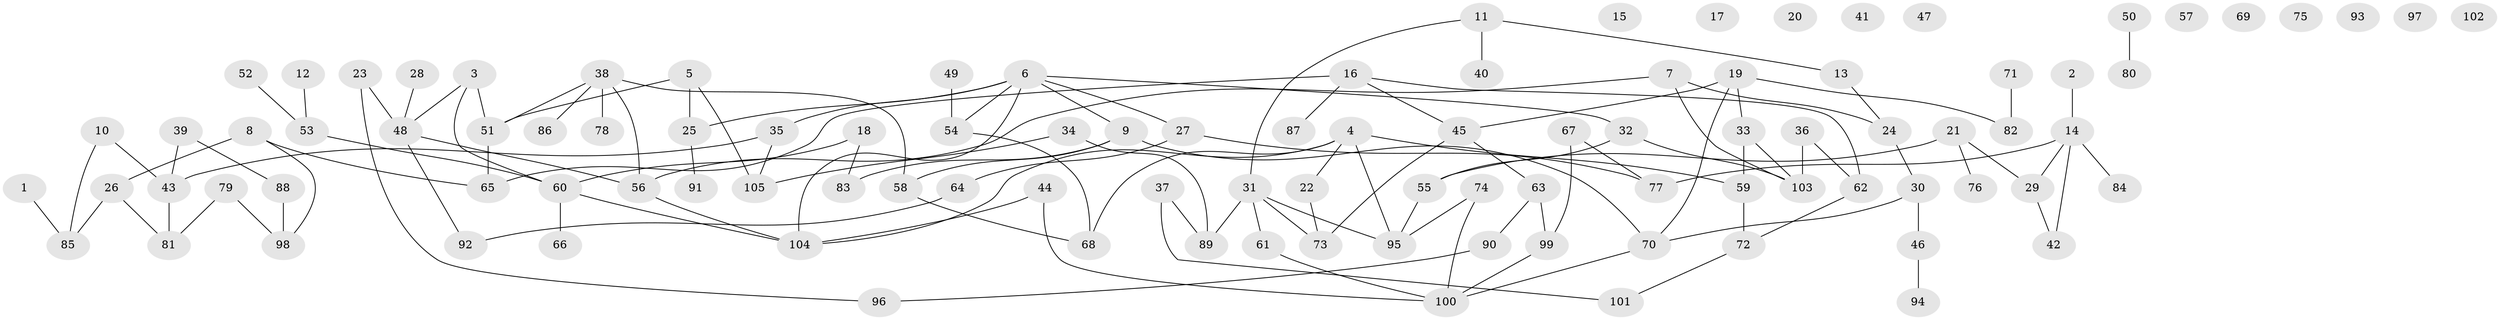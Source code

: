 // Generated by graph-tools (version 1.1) at 2025/49/03/09/25 03:49:11]
// undirected, 105 vertices, 126 edges
graph export_dot {
graph [start="1"]
  node [color=gray90,style=filled];
  1;
  2;
  3;
  4;
  5;
  6;
  7;
  8;
  9;
  10;
  11;
  12;
  13;
  14;
  15;
  16;
  17;
  18;
  19;
  20;
  21;
  22;
  23;
  24;
  25;
  26;
  27;
  28;
  29;
  30;
  31;
  32;
  33;
  34;
  35;
  36;
  37;
  38;
  39;
  40;
  41;
  42;
  43;
  44;
  45;
  46;
  47;
  48;
  49;
  50;
  51;
  52;
  53;
  54;
  55;
  56;
  57;
  58;
  59;
  60;
  61;
  62;
  63;
  64;
  65;
  66;
  67;
  68;
  69;
  70;
  71;
  72;
  73;
  74;
  75;
  76;
  77;
  78;
  79;
  80;
  81;
  82;
  83;
  84;
  85;
  86;
  87;
  88;
  89;
  90;
  91;
  92;
  93;
  94;
  95;
  96;
  97;
  98;
  99;
  100;
  101;
  102;
  103;
  104;
  105;
  1 -- 85;
  2 -- 14;
  3 -- 48;
  3 -- 51;
  3 -- 60;
  4 -- 22;
  4 -- 59;
  4 -- 68;
  4 -- 95;
  4 -- 104;
  5 -- 25;
  5 -- 51;
  5 -- 105;
  6 -- 9;
  6 -- 25;
  6 -- 27;
  6 -- 32;
  6 -- 35;
  6 -- 54;
  6 -- 104;
  7 -- 24;
  7 -- 56;
  7 -- 103;
  8 -- 26;
  8 -- 65;
  8 -- 98;
  9 -- 58;
  9 -- 70;
  9 -- 83;
  10 -- 43;
  10 -- 85;
  11 -- 13;
  11 -- 31;
  11 -- 40;
  12 -- 53;
  13 -- 24;
  14 -- 29;
  14 -- 42;
  14 -- 77;
  14 -- 84;
  16 -- 45;
  16 -- 62;
  16 -- 65;
  16 -- 87;
  18 -- 60;
  18 -- 83;
  19 -- 33;
  19 -- 45;
  19 -- 70;
  19 -- 82;
  21 -- 29;
  21 -- 55;
  21 -- 76;
  22 -- 73;
  23 -- 48;
  23 -- 96;
  24 -- 30;
  25 -- 91;
  26 -- 81;
  26 -- 85;
  27 -- 64;
  27 -- 77;
  28 -- 48;
  29 -- 42;
  30 -- 46;
  30 -- 70;
  31 -- 61;
  31 -- 73;
  31 -- 89;
  31 -- 95;
  32 -- 55;
  32 -- 103;
  33 -- 59;
  33 -- 103;
  34 -- 89;
  34 -- 105;
  35 -- 43;
  35 -- 105;
  36 -- 62;
  36 -- 103;
  37 -- 89;
  37 -- 101;
  38 -- 51;
  38 -- 56;
  38 -- 58;
  38 -- 78;
  38 -- 86;
  39 -- 43;
  39 -- 88;
  43 -- 81;
  44 -- 100;
  44 -- 104;
  45 -- 63;
  45 -- 73;
  46 -- 94;
  48 -- 56;
  48 -- 92;
  49 -- 54;
  50 -- 80;
  51 -- 65;
  52 -- 53;
  53 -- 60;
  54 -- 68;
  55 -- 95;
  56 -- 104;
  58 -- 68;
  59 -- 72;
  60 -- 66;
  60 -- 104;
  61 -- 100;
  62 -- 72;
  63 -- 90;
  63 -- 99;
  64 -- 92;
  67 -- 77;
  67 -- 99;
  70 -- 100;
  71 -- 82;
  72 -- 101;
  74 -- 95;
  74 -- 100;
  79 -- 81;
  79 -- 98;
  88 -- 98;
  90 -- 96;
  99 -- 100;
}
